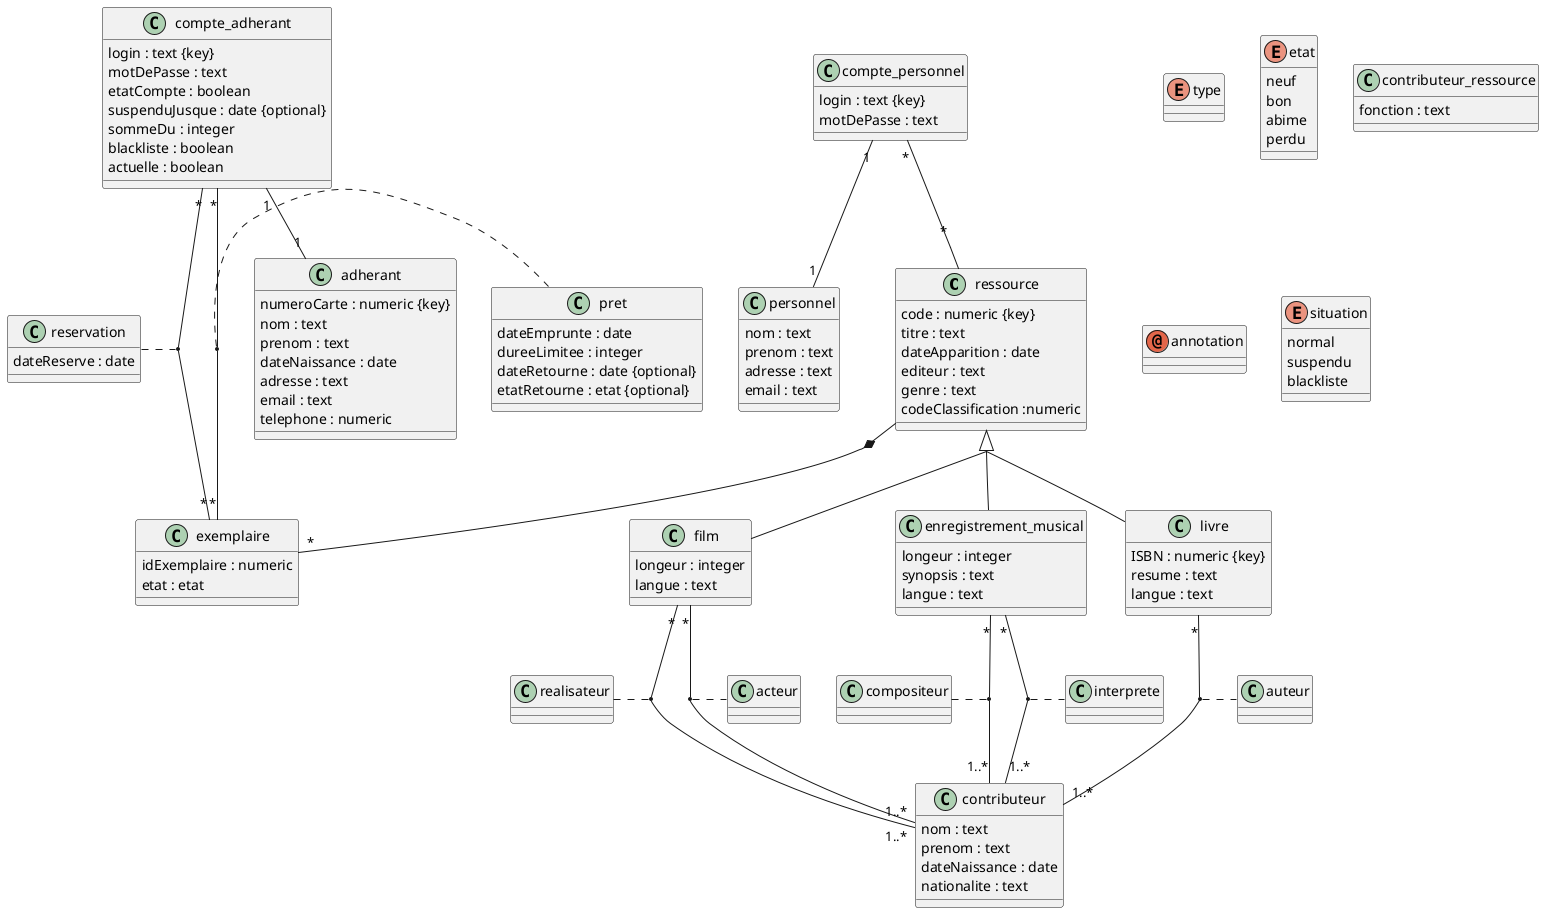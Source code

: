 @startuml MCD Biblio
abstract class ressource
class livre
class film
class enregistrement_musical
enum type
class exemplaire
enum etat 
class contributeur
class contributeur_ressource

class compte_personnel
class personnel 
class compte_adherant
class adherant

class pret 
class reservation
/'
class ajout_ressource
class modif_ressource
class ajout_exemplaire
class modif_exemplaire
'/
annotation annotation


skinparam groupInheritance 2
ressource <|-- livre
ressource <|-- film
ressource <|-- enregistrement_musical



livre "*" -- "1..*" contributeur
(livre, contributeur) . auteur
enregistrement_musical "*" -- "1..*" contributeur
(enregistrement_musical, contributeur) . compositeur
enregistrement_musical "*" -- "1..*" contributeur
(enregistrement_musical, contributeur) . interprete
film "*" -- "1..*" contributeur
(film, contributeur) . realisateur
film "*" -- "1..*" contributeur
(film, contributeur) . acteur





ressource *-- "*" exemplaire

compte_personnel "1" -- "1" personnel
compte_personnel "*" -- "*" ressource
/'
compte_personnel "*" -- "*" ressource
(compte_personnel, ressource) . ajout_ressource
compte_personnel "*" -- "*" ressource
(compte_personnel, ressource) . modif_ressource
compte_personnel "*" -- "*" exemplaire
(compte_personnel, exemplaire) . ajout_exemplaire
compte_personnel "*" -- "*" exemplaire
(compte_personnel, exemplaire) . modif_exemplaire
'/
compte_adherant "1" -- "1" adherant
compte_adherant "*" -- "*" exemplaire
(compte_adherant, exemplaire) . reservation
compte_adherant "*" -- "*" exemplaire
(compte_adherant, exemplaire) . pret

enum etat{
    neuf 
    bon
    abime 
    perdu
}

enum situation{
    normal
    suspendu
    blackliste

}

class ressource{
    'Numeric manque paramètre
    code : numeric {key}
    titre : text
    dateApparition : date 
    editeur : text
    genre : text
    codeClassification :numeric
}

class contributeur{
    nom : text
    prenom : text
    dateNaissance : date
    nationalite : text
}

class livre{
    ISBN : numeric {key}
    resume : text
    langue : text
}

class film{
    longeur : integer
    langue : text
}

class enregistrement_musical{
    longeur : integer
    synopsis : text
    langue : text
}

class exemplaire{
    idExemplaire : numeric
    etat : etat
}

class personnel{
    nom : text
    prenom : text
    adresse : text
    email : text
}

class compte_personnel{
    login : text {key}
    motDePasse : text
}

class contributeur_ressource{
    fonction : text
}

class adherant{
    numeroCarte : numeric {key}
    nom : text
    prenom : text
    dateNaissance : date
    adresse : text
    email : text
    telephone : numeric
}

'Un héritage pour compte_adhérant?

class compte_adherant{
    login : text {key}
    motDePasse : text
    etatCompte : boolean
    suspenduJusque : date {optional}
    sommeDu : integer
    blackliste : boolean
    actuelle : boolean
}

class pret{
    dateEmprunte : date
    dureeLimitee : integer
    dateRetourne : date {optional}
    etatRetourne : etat {optional}
}

class reservation{
    dateReserve : date
}

@enduml
